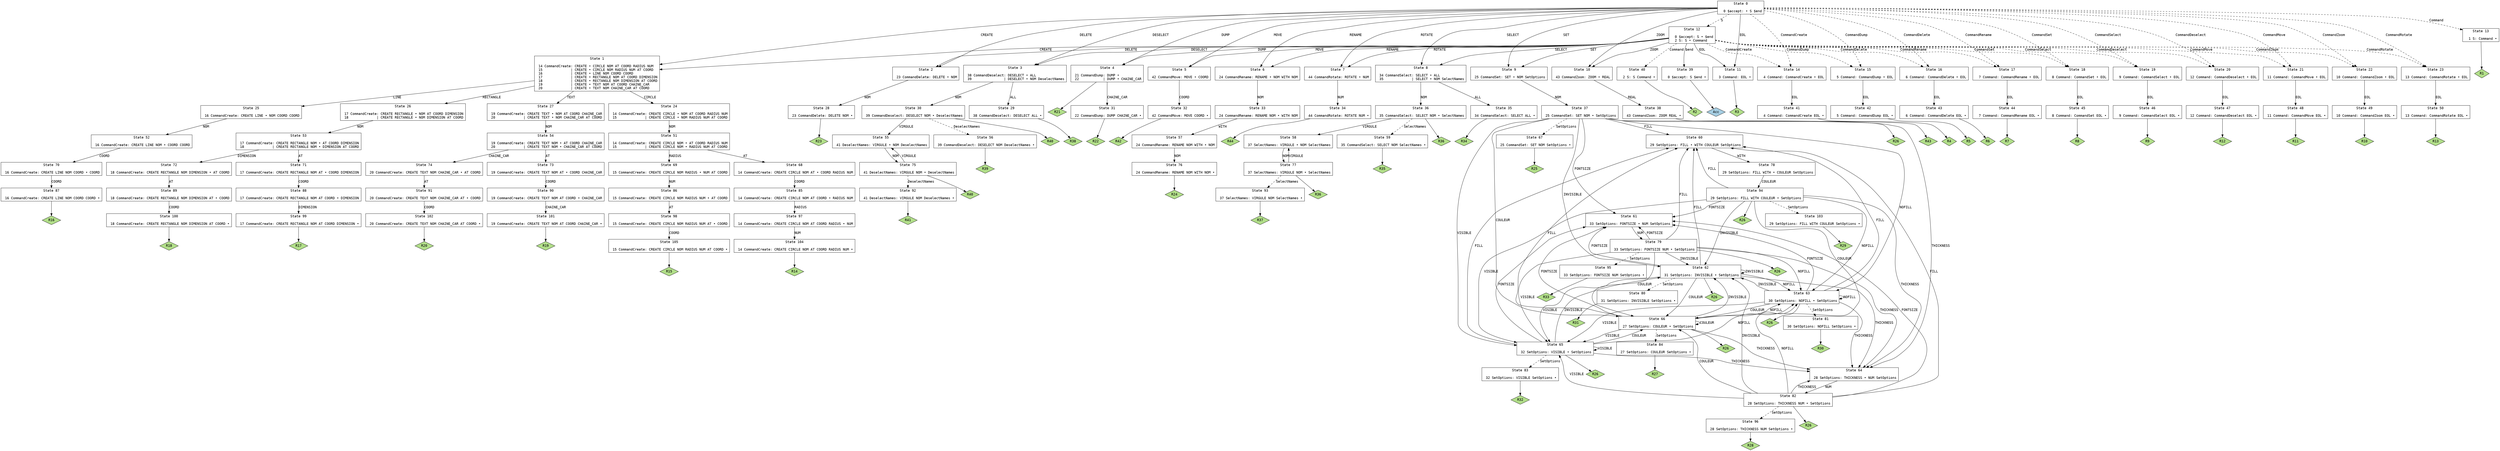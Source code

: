 // Generated by GNU Bison 3.7.5.
// Report bugs to <bug-bison@gnu.org>.
// Home page: <https://www.gnu.org/software/bison/>.

digraph "analyseur.y"
{
  node [fontname = courier, shape = box, colorscheme = paired6]
  edge [fontname = courier]

  0 [label="State 0\n\l  0 $accept: • S $end\l"]
  0 -> 1 [style=solid label="CREATE"]
  0 -> 2 [style=solid label="DELETE"]
  0 -> 3 [style=solid label="DESELECT"]
  0 -> 4 [style=solid label="DUMP"]
  0 -> 5 [style=solid label="MOVE"]
  0 -> 6 [style=solid label="RENAME"]
  0 -> 7 [style=solid label="ROTATE"]
  0 -> 8 [style=solid label="SELECT"]
  0 -> 9 [style=solid label="SET"]
  0 -> 10 [style=solid label="ZOOM"]
  0 -> 11 [style=solid label="EOL"]
  0 -> 12 [style=dashed label="S"]
  0 -> 13 [style=dashed label="Command"]
  0 -> 14 [style=dashed label="CommandCreate"]
  0 -> 15 [style=dashed label="CommandDump"]
  0 -> 16 [style=dashed label="CommandDelete"]
  0 -> 17 [style=dashed label="CommandRename"]
  0 -> 18 [style=dashed label="CommandSet"]
  0 -> 19 [style=dashed label="CommandSelect"]
  0 -> 20 [style=dashed label="CommandDeselect"]
  0 -> 21 [style=dashed label="CommandMove"]
  0 -> 22 [style=dashed label="CommandZoom"]
  0 -> 23 [style=dashed label="CommandRotate"]
  1 [label="State 1\n\l 14 CommandCreate: CREATE • CIRCLE NOM AT COORD RADIUS NUM\l 15              | CREATE • CIRCLE NOM RADIUS NUM AT COORD\l 16              | CREATE • LINE NOM COORD COORD\l 17              | CREATE • RECTANGLE NOM AT COORD DIMENSION\l 18              | CREATE • RECTANGLE NOM DIMENSION AT COORD\l 19              | CREATE • TEXT NOM AT COORD CHAINE_CAR\l 20              | CREATE • TEXT NOM CHAINE_CAR AT COORD\l"]
  1 -> 24 [style=solid label="CIRCLE"]
  1 -> 25 [style=solid label="LINE"]
  1 -> 26 [style=solid label="RECTANGLE"]
  1 -> 27 [style=solid label="TEXT"]
  2 [label="State 2\n\l 23 CommandDelete: DELETE • NOM\l"]
  2 -> 28 [style=solid label="NOM"]
  3 [label="State 3\n\l 38 CommandDeselect: DESELECT • ALL\l 39                | DESELECT • NOM DeselectNames\l"]
  3 -> 29 [style=solid label="ALL"]
  3 -> 30 [style=solid label="NOM"]
  4 [label="State 4\n\l 21 CommandDump: DUMP •\l 22            | DUMP • CHAINE_CAR\l"]
  4 -> 31 [style=solid label="CHAINE_CAR"]
  4 -> "4R21" [style=solid]
 "4R21" [label="R21", fillcolor=3, shape=diamond, style=filled]
  5 [label="State 5\n\l 42 CommandMove: MOVE • COORD\l"]
  5 -> 32 [style=solid label="COORD"]
  6 [label="State 6\n\l 24 CommandRename: RENAME • NOM WITH NOM\l"]
  6 -> 33 [style=solid label="NOM"]
  7 [label="State 7\n\l 44 CommandRotate: ROTATE • NUM\l"]
  7 -> 34 [style=solid label="NUM"]
  8 [label="State 8\n\l 34 CommandSelect: SELECT • ALL\l 35              | SELECT • NOM SelectNames\l"]
  8 -> 35 [style=solid label="ALL"]
  8 -> 36 [style=solid label="NOM"]
  9 [label="State 9\n\l 25 CommandSet: SET • NOM SetOptions\l"]
  9 -> 37 [style=solid label="NOM"]
  10 [label="State 10\n\l 43 CommandZoom: ZOOM • REAL\l"]
  10 -> 38 [style=solid label="REAL"]
  11 [label="State 11\n\l  3 Command: EOL •\l"]
  11 -> "11R3" [style=solid]
 "11R3" [label="R3", fillcolor=3, shape=diamond, style=filled]
  12 [label="State 12\n\l  0 $accept: S • $end\l  2 S: S • Command\l"]
  12 -> 39 [style=solid label="$end"]
  12 -> 1 [style=solid label="CREATE"]
  12 -> 2 [style=solid label="DELETE"]
  12 -> 3 [style=solid label="DESELECT"]
  12 -> 4 [style=solid label="DUMP"]
  12 -> 5 [style=solid label="MOVE"]
  12 -> 6 [style=solid label="RENAME"]
  12 -> 7 [style=solid label="ROTATE"]
  12 -> 8 [style=solid label="SELECT"]
  12 -> 9 [style=solid label="SET"]
  12 -> 10 [style=solid label="ZOOM"]
  12 -> 11 [style=solid label="EOL"]
  12 -> 40 [style=dashed label="Command"]
  12 -> 14 [style=dashed label="CommandCreate"]
  12 -> 15 [style=dashed label="CommandDump"]
  12 -> 16 [style=dashed label="CommandDelete"]
  12 -> 17 [style=dashed label="CommandRename"]
  12 -> 18 [style=dashed label="CommandSet"]
  12 -> 19 [style=dashed label="CommandSelect"]
  12 -> 20 [style=dashed label="CommandDeselect"]
  12 -> 21 [style=dashed label="CommandMove"]
  12 -> 22 [style=dashed label="CommandZoom"]
  12 -> 23 [style=dashed label="CommandRotate"]
  13 [label="State 13\n\l  1 S: Command •\l"]
  13 -> "13R1" [style=solid]
 "13R1" [label="R1", fillcolor=3, shape=diamond, style=filled]
  14 [label="State 14\n\l  4 Command: CommandCreate • EOL\l"]
  14 -> 41 [style=solid label="EOL"]
  15 [label="State 15\n\l  5 Command: CommandDump • EOL\l"]
  15 -> 42 [style=solid label="EOL"]
  16 [label="State 16\n\l  6 Command: CommandDelete • EOL\l"]
  16 -> 43 [style=solid label="EOL"]
  17 [label="State 17\n\l  7 Command: CommandRename • EOL\l"]
  17 -> 44 [style=solid label="EOL"]
  18 [label="State 18\n\l  8 Command: CommandSet • EOL\l"]
  18 -> 45 [style=solid label="EOL"]
  19 [label="State 19\n\l  9 Command: CommandSelect • EOL\l"]
  19 -> 46 [style=solid label="EOL"]
  20 [label="State 20\n\l 12 Command: CommandDeselect • EOL\l"]
  20 -> 47 [style=solid label="EOL"]
  21 [label="State 21\n\l 11 Command: CommandMove • EOL\l"]
  21 -> 48 [style=solid label="EOL"]
  22 [label="State 22\n\l 10 Command: CommandZoom • EOL\l"]
  22 -> 49 [style=solid label="EOL"]
  23 [label="State 23\n\l 13 Command: CommandRotate • EOL\l"]
  23 -> 50 [style=solid label="EOL"]
  24 [label="State 24\n\l 14 CommandCreate: CREATE CIRCLE • NOM AT COORD RADIUS NUM\l 15              | CREATE CIRCLE • NOM RADIUS NUM AT COORD\l"]
  24 -> 51 [style=solid label="NOM"]
  25 [label="State 25\n\l 16 CommandCreate: CREATE LINE • NOM COORD COORD\l"]
  25 -> 52 [style=solid label="NOM"]
  26 [label="State 26\n\l 17 CommandCreate: CREATE RECTANGLE • NOM AT COORD DIMENSION\l 18              | CREATE RECTANGLE • NOM DIMENSION AT COORD\l"]
  26 -> 53 [style=solid label="NOM"]
  27 [label="State 27\n\l 19 CommandCreate: CREATE TEXT • NOM AT COORD CHAINE_CAR\l 20              | CREATE TEXT • NOM CHAINE_CAR AT COORD\l"]
  27 -> 54 [style=solid label="NOM"]
  28 [label="State 28\n\l 23 CommandDelete: DELETE NOM •\l"]
  28 -> "28R23" [style=solid]
 "28R23" [label="R23", fillcolor=3, shape=diamond, style=filled]
  29 [label="State 29\n\l 38 CommandDeselect: DESELECT ALL •\l"]
  29 -> "29R38" [style=solid]
 "29R38" [label="R38", fillcolor=3, shape=diamond, style=filled]
  30 [label="State 30\n\l 39 CommandDeselect: DESELECT NOM • DeselectNames\l"]
  30 -> 55 [style=solid label="VIRGULE"]
  30 -> 56 [style=dashed label="DeselectNames"]
  30 -> "30R40" [style=solid]
 "30R40" [label="R40", fillcolor=3, shape=diamond, style=filled]
  31 [label="State 31\n\l 22 CommandDump: DUMP CHAINE_CAR •\l"]
  31 -> "31R22" [style=solid]
 "31R22" [label="R22", fillcolor=3, shape=diamond, style=filled]
  32 [label="State 32\n\l 42 CommandMove: MOVE COORD •\l"]
  32 -> "32R42" [style=solid]
 "32R42" [label="R42", fillcolor=3, shape=diamond, style=filled]
  33 [label="State 33\n\l 24 CommandRename: RENAME NOM • WITH NOM\l"]
  33 -> 57 [style=solid label="WITH"]
  34 [label="State 34\n\l 44 CommandRotate: ROTATE NUM •\l"]
  34 -> "34R44" [style=solid]
 "34R44" [label="R44", fillcolor=3, shape=diamond, style=filled]
  35 [label="State 35\n\l 34 CommandSelect: SELECT ALL •\l"]
  35 -> "35R34" [style=solid]
 "35R34" [label="R34", fillcolor=3, shape=diamond, style=filled]
  36 [label="State 36\n\l 35 CommandSelect: SELECT NOM • SelectNames\l"]
  36 -> 58 [style=solid label="VIRGULE"]
  36 -> 59 [style=dashed label="SelectNames"]
  36 -> "36R36" [style=solid]
 "36R36" [label="R36", fillcolor=3, shape=diamond, style=filled]
  37 [label="State 37\n\l 25 CommandSet: SET NOM • SetOptions\l"]
  37 -> 60 [style=solid label="FILL"]
  37 -> 61 [style=solid label="FONTSIZE"]
  37 -> 62 [style=solid label="INVISIBLE"]
  37 -> 63 [style=solid label="NOFILL"]
  37 -> 64 [style=solid label="THICKNESS"]
  37 -> 65 [style=solid label="VISIBLE"]
  37 -> 66 [style=solid label="COULEUR"]
  37 -> 67 [style=dashed label="SetOptions"]
  37 -> "37R26" [style=solid]
 "37R26" [label="R26", fillcolor=3, shape=diamond, style=filled]
  38 [label="State 38\n\l 43 CommandZoom: ZOOM REAL •\l"]
  38 -> "38R43" [style=solid]
 "38R43" [label="R43", fillcolor=3, shape=diamond, style=filled]
  39 [label="State 39\n\l  0 $accept: S $end •\l"]
  39 -> "39R0" [style=solid]
 "39R0" [label="Acc", fillcolor=1, shape=diamond, style=filled]
  40 [label="State 40\n\l  2 S: S Command •\l"]
  40 -> "40R2" [style=solid]
 "40R2" [label="R2", fillcolor=3, shape=diamond, style=filled]
  41 [label="State 41\n\l  4 Command: CommandCreate EOL •\l"]
  41 -> "41R4" [style=solid]
 "41R4" [label="R4", fillcolor=3, shape=diamond, style=filled]
  42 [label="State 42\n\l  5 Command: CommandDump EOL •\l"]
  42 -> "42R5" [style=solid]
 "42R5" [label="R5", fillcolor=3, shape=diamond, style=filled]
  43 [label="State 43\n\l  6 Command: CommandDelete EOL •\l"]
  43 -> "43R6" [style=solid]
 "43R6" [label="R6", fillcolor=3, shape=diamond, style=filled]
  44 [label="State 44\n\l  7 Command: CommandRename EOL •\l"]
  44 -> "44R7" [style=solid]
 "44R7" [label="R7", fillcolor=3, shape=diamond, style=filled]
  45 [label="State 45\n\l  8 Command: CommandSet EOL •\l"]
  45 -> "45R8" [style=solid]
 "45R8" [label="R8", fillcolor=3, shape=diamond, style=filled]
  46 [label="State 46\n\l  9 Command: CommandSelect EOL •\l"]
  46 -> "46R9" [style=solid]
 "46R9" [label="R9", fillcolor=3, shape=diamond, style=filled]
  47 [label="State 47\n\l 12 Command: CommandDeselect EOL •\l"]
  47 -> "47R12" [style=solid]
 "47R12" [label="R12", fillcolor=3, shape=diamond, style=filled]
  48 [label="State 48\n\l 11 Command: CommandMove EOL •\l"]
  48 -> "48R11" [style=solid]
 "48R11" [label="R11", fillcolor=3, shape=diamond, style=filled]
  49 [label="State 49\n\l 10 Command: CommandZoom EOL •\l"]
  49 -> "49R10" [style=solid]
 "49R10" [label="R10", fillcolor=3, shape=diamond, style=filled]
  50 [label="State 50\n\l 13 Command: CommandRotate EOL •\l"]
  50 -> "50R13" [style=solid]
 "50R13" [label="R13", fillcolor=3, shape=diamond, style=filled]
  51 [label="State 51\n\l 14 CommandCreate: CREATE CIRCLE NOM • AT COORD RADIUS NUM\l 15              | CREATE CIRCLE NOM • RADIUS NUM AT COORD\l"]
  51 -> 68 [style=solid label="AT"]
  51 -> 69 [style=solid label="RADIUS"]
  52 [label="State 52\n\l 16 CommandCreate: CREATE LINE NOM • COORD COORD\l"]
  52 -> 70 [style=solid label="COORD"]
  53 [label="State 53\n\l 17 CommandCreate: CREATE RECTANGLE NOM • AT COORD DIMENSION\l 18              | CREATE RECTANGLE NOM • DIMENSION AT COORD\l"]
  53 -> 71 [style=solid label="AT"]
  53 -> 72 [style=solid label="DIMENSION"]
  54 [label="State 54\n\l 19 CommandCreate: CREATE TEXT NOM • AT COORD CHAINE_CAR\l 20              | CREATE TEXT NOM • CHAINE_CAR AT COORD\l"]
  54 -> 73 [style=solid label="AT"]
  54 -> 74 [style=solid label="CHAINE_CAR"]
  55 [label="State 55\n\l 41 DeselectNames: VIRGULE • NOM DeselectNames\l"]
  55 -> 75 [style=solid label="NOM"]
  56 [label="State 56\n\l 39 CommandDeselect: DESELECT NOM DeselectNames •\l"]
  56 -> "56R39" [style=solid]
 "56R39" [label="R39", fillcolor=3, shape=diamond, style=filled]
  57 [label="State 57\n\l 24 CommandRename: RENAME NOM WITH • NOM\l"]
  57 -> 76 [style=solid label="NOM"]
  58 [label="State 58\n\l 37 SelectNames: VIRGULE • NOM SelectNames\l"]
  58 -> 77 [style=solid label="NOM"]
  59 [label="State 59\n\l 35 CommandSelect: SELECT NOM SelectNames •\l"]
  59 -> "59R35" [style=solid]
 "59R35" [label="R35", fillcolor=3, shape=diamond, style=filled]
  60 [label="State 60\n\l 29 SetOptions: FILL • WITH COULEUR SetOptions\l"]
  60 -> 78 [style=solid label="WITH"]
  61 [label="State 61\n\l 33 SetOptions: FONTSIZE • NUM SetOptions\l"]
  61 -> 79 [style=solid label="NUM"]
  62 [label="State 62\n\l 31 SetOptions: INVISIBLE • SetOptions\l"]
  62 -> 60 [style=solid label="FILL"]
  62 -> 61 [style=solid label="FONTSIZE"]
  62 -> 62 [style=solid label="INVISIBLE"]
  62 -> 63 [style=solid label="NOFILL"]
  62 -> 64 [style=solid label="THICKNESS"]
  62 -> 65 [style=solid label="VISIBLE"]
  62 -> 66 [style=solid label="COULEUR"]
  62 -> 80 [style=dashed label="SetOptions"]
  62 -> "62R26" [style=solid]
 "62R26" [label="R26", fillcolor=3, shape=diamond, style=filled]
  63 [label="State 63\n\l 30 SetOptions: NOFILL • SetOptions\l"]
  63 -> 60 [style=solid label="FILL"]
  63 -> 61 [style=solid label="FONTSIZE"]
  63 -> 62 [style=solid label="INVISIBLE"]
  63 -> 63 [style=solid label="NOFILL"]
  63 -> 64 [style=solid label="THICKNESS"]
  63 -> 65 [style=solid label="VISIBLE"]
  63 -> 66 [style=solid label="COULEUR"]
  63 -> 81 [style=dashed label="SetOptions"]
  63 -> "63R26" [style=solid]
 "63R26" [label="R26", fillcolor=3, shape=diamond, style=filled]
  64 [label="State 64\n\l 28 SetOptions: THICKNESS • NUM SetOptions\l"]
  64 -> 82 [style=solid label="NUM"]
  65 [label="State 65\n\l 32 SetOptions: VISIBLE • SetOptions\l"]
  65 -> 60 [style=solid label="FILL"]
  65 -> 61 [style=solid label="FONTSIZE"]
  65 -> 62 [style=solid label="INVISIBLE"]
  65 -> 63 [style=solid label="NOFILL"]
  65 -> 64 [style=solid label="THICKNESS"]
  65 -> 65 [style=solid label="VISIBLE"]
  65 -> 66 [style=solid label="COULEUR"]
  65 -> 83 [style=dashed label="SetOptions"]
  65 -> "65R26" [style=solid]
 "65R26" [label="R26", fillcolor=3, shape=diamond, style=filled]
  66 [label="State 66\n\l 27 SetOptions: COULEUR • SetOptions\l"]
  66 -> 60 [style=solid label="FILL"]
  66 -> 61 [style=solid label="FONTSIZE"]
  66 -> 62 [style=solid label="INVISIBLE"]
  66 -> 63 [style=solid label="NOFILL"]
  66 -> 64 [style=solid label="THICKNESS"]
  66 -> 65 [style=solid label="VISIBLE"]
  66 -> 66 [style=solid label="COULEUR"]
  66 -> 84 [style=dashed label="SetOptions"]
  66 -> "66R26" [style=solid]
 "66R26" [label="R26", fillcolor=3, shape=diamond, style=filled]
  67 [label="State 67\n\l 25 CommandSet: SET NOM SetOptions •\l"]
  67 -> "67R25" [style=solid]
 "67R25" [label="R25", fillcolor=3, shape=diamond, style=filled]
  68 [label="State 68\n\l 14 CommandCreate: CREATE CIRCLE NOM AT • COORD RADIUS NUM\l"]
  68 -> 85 [style=solid label="COORD"]
  69 [label="State 69\n\l 15 CommandCreate: CREATE CIRCLE NOM RADIUS • NUM AT COORD\l"]
  69 -> 86 [style=solid label="NUM"]
  70 [label="State 70\n\l 16 CommandCreate: CREATE LINE NOM COORD • COORD\l"]
  70 -> 87 [style=solid label="COORD"]
  71 [label="State 71\n\l 17 CommandCreate: CREATE RECTANGLE NOM AT • COORD DIMENSION\l"]
  71 -> 88 [style=solid label="COORD"]
  72 [label="State 72\n\l 18 CommandCreate: CREATE RECTANGLE NOM DIMENSION • AT COORD\l"]
  72 -> 89 [style=solid label="AT"]
  73 [label="State 73\n\l 19 CommandCreate: CREATE TEXT NOM AT • COORD CHAINE_CAR\l"]
  73 -> 90 [style=solid label="COORD"]
  74 [label="State 74\n\l 20 CommandCreate: CREATE TEXT NOM CHAINE_CAR • AT COORD\l"]
  74 -> 91 [style=solid label="AT"]
  75 [label="State 75\n\l 41 DeselectNames: VIRGULE NOM • DeselectNames\l"]
  75 -> 55 [style=solid label="VIRGULE"]
  75 -> 92 [style=dashed label="DeselectNames"]
  75 -> "75R40" [style=solid]
 "75R40" [label="R40", fillcolor=3, shape=diamond, style=filled]
  76 [label="State 76\n\l 24 CommandRename: RENAME NOM WITH NOM •\l"]
  76 -> "76R24" [style=solid]
 "76R24" [label="R24", fillcolor=3, shape=diamond, style=filled]
  77 [label="State 77\n\l 37 SelectNames: VIRGULE NOM • SelectNames\l"]
  77 -> 58 [style=solid label="VIRGULE"]
  77 -> 93 [style=dashed label="SelectNames"]
  77 -> "77R36" [style=solid]
 "77R36" [label="R36", fillcolor=3, shape=diamond, style=filled]
  78 [label="State 78\n\l 29 SetOptions: FILL WITH • COULEUR SetOptions\l"]
  78 -> 94 [style=solid label="COULEUR"]
  79 [label="State 79\n\l 33 SetOptions: FONTSIZE NUM • SetOptions\l"]
  79 -> 60 [style=solid label="FILL"]
  79 -> 61 [style=solid label="FONTSIZE"]
  79 -> 62 [style=solid label="INVISIBLE"]
  79 -> 63 [style=solid label="NOFILL"]
  79 -> 64 [style=solid label="THICKNESS"]
  79 -> 65 [style=solid label="VISIBLE"]
  79 -> 66 [style=solid label="COULEUR"]
  79 -> 95 [style=dashed label="SetOptions"]
  79 -> "79R26" [style=solid]
 "79R26" [label="R26", fillcolor=3, shape=diamond, style=filled]
  80 [label="State 80\n\l 31 SetOptions: INVISIBLE SetOptions •\l"]
  80 -> "80R31" [style=solid]
 "80R31" [label="R31", fillcolor=3, shape=diamond, style=filled]
  81 [label="State 81\n\l 30 SetOptions: NOFILL SetOptions •\l"]
  81 -> "81R30" [style=solid]
 "81R30" [label="R30", fillcolor=3, shape=diamond, style=filled]
  82 [label="State 82\n\l 28 SetOptions: THICKNESS NUM • SetOptions\l"]
  82 -> 60 [style=solid label="FILL"]
  82 -> 61 [style=solid label="FONTSIZE"]
  82 -> 62 [style=solid label="INVISIBLE"]
  82 -> 63 [style=solid label="NOFILL"]
  82 -> 64 [style=solid label="THICKNESS"]
  82 -> 65 [style=solid label="VISIBLE"]
  82 -> 66 [style=solid label="COULEUR"]
  82 -> 96 [style=dashed label="SetOptions"]
  82 -> "82R26" [style=solid]
 "82R26" [label="R26", fillcolor=3, shape=diamond, style=filled]
  83 [label="State 83\n\l 32 SetOptions: VISIBLE SetOptions •\l"]
  83 -> "83R32" [style=solid]
 "83R32" [label="R32", fillcolor=3, shape=diamond, style=filled]
  84 [label="State 84\n\l 27 SetOptions: COULEUR SetOptions •\l"]
  84 -> "84R27" [style=solid]
 "84R27" [label="R27", fillcolor=3, shape=diamond, style=filled]
  85 [label="State 85\n\l 14 CommandCreate: CREATE CIRCLE NOM AT COORD • RADIUS NUM\l"]
  85 -> 97 [style=solid label="RADIUS"]
  86 [label="State 86\n\l 15 CommandCreate: CREATE CIRCLE NOM RADIUS NUM • AT COORD\l"]
  86 -> 98 [style=solid label="AT"]
  87 [label="State 87\n\l 16 CommandCreate: CREATE LINE NOM COORD COORD •\l"]
  87 -> "87R16" [style=solid]
 "87R16" [label="R16", fillcolor=3, shape=diamond, style=filled]
  88 [label="State 88\n\l 17 CommandCreate: CREATE RECTANGLE NOM AT COORD • DIMENSION\l"]
  88 -> 99 [style=solid label="DIMENSION"]
  89 [label="State 89\n\l 18 CommandCreate: CREATE RECTANGLE NOM DIMENSION AT • COORD\l"]
  89 -> 100 [style=solid label="COORD"]
  90 [label="State 90\n\l 19 CommandCreate: CREATE TEXT NOM AT COORD • CHAINE_CAR\l"]
  90 -> 101 [style=solid label="CHAINE_CAR"]
  91 [label="State 91\n\l 20 CommandCreate: CREATE TEXT NOM CHAINE_CAR AT • COORD\l"]
  91 -> 102 [style=solid label="COORD"]
  92 [label="State 92\n\l 41 DeselectNames: VIRGULE NOM DeselectNames •\l"]
  92 -> "92R41" [style=solid]
 "92R41" [label="R41", fillcolor=3, shape=diamond, style=filled]
  93 [label="State 93\n\l 37 SelectNames: VIRGULE NOM SelectNames •\l"]
  93 -> "93R37" [style=solid]
 "93R37" [label="R37", fillcolor=3, shape=diamond, style=filled]
  94 [label="State 94\n\l 29 SetOptions: FILL WITH COULEUR • SetOptions\l"]
  94 -> 60 [style=solid label="FILL"]
  94 -> 61 [style=solid label="FONTSIZE"]
  94 -> 62 [style=solid label="INVISIBLE"]
  94 -> 63 [style=solid label="NOFILL"]
  94 -> 64 [style=solid label="THICKNESS"]
  94 -> 65 [style=solid label="VISIBLE"]
  94 -> 66 [style=solid label="COULEUR"]
  94 -> 103 [style=dashed label="SetOptions"]
  94 -> "94R26" [style=solid]
 "94R26" [label="R26", fillcolor=3, shape=diamond, style=filled]
  95 [label="State 95\n\l 33 SetOptions: FONTSIZE NUM SetOptions •\l"]
  95 -> "95R33" [style=solid]
 "95R33" [label="R33", fillcolor=3, shape=diamond, style=filled]
  96 [label="State 96\n\l 28 SetOptions: THICKNESS NUM SetOptions •\l"]
  96 -> "96R28" [style=solid]
 "96R28" [label="R28", fillcolor=3, shape=diamond, style=filled]
  97 [label="State 97\n\l 14 CommandCreate: CREATE CIRCLE NOM AT COORD RADIUS • NUM\l"]
  97 -> 104 [style=solid label="NUM"]
  98 [label="State 98\n\l 15 CommandCreate: CREATE CIRCLE NOM RADIUS NUM AT • COORD\l"]
  98 -> 105 [style=solid label="COORD"]
  99 [label="State 99\n\l 17 CommandCreate: CREATE RECTANGLE NOM AT COORD DIMENSION •\l"]
  99 -> "99R17" [style=solid]
 "99R17" [label="R17", fillcolor=3, shape=diamond, style=filled]
  100 [label="State 100\n\l 18 CommandCreate: CREATE RECTANGLE NOM DIMENSION AT COORD •\l"]
  100 -> "100R18" [style=solid]
 "100R18" [label="R18", fillcolor=3, shape=diamond, style=filled]
  101 [label="State 101\n\l 19 CommandCreate: CREATE TEXT NOM AT COORD CHAINE_CAR •\l"]
  101 -> "101R19" [style=solid]
 "101R19" [label="R19", fillcolor=3, shape=diamond, style=filled]
  102 [label="State 102\n\l 20 CommandCreate: CREATE TEXT NOM CHAINE_CAR AT COORD •\l"]
  102 -> "102R20" [style=solid]
 "102R20" [label="R20", fillcolor=3, shape=diamond, style=filled]
  103 [label="State 103\n\l 29 SetOptions: FILL WITH COULEUR SetOptions •\l"]
  103 -> "103R29" [style=solid]
 "103R29" [label="R29", fillcolor=3, shape=diamond, style=filled]
  104 [label="State 104\n\l 14 CommandCreate: CREATE CIRCLE NOM AT COORD RADIUS NUM •\l"]
  104 -> "104R14" [style=solid]
 "104R14" [label="R14", fillcolor=3, shape=diamond, style=filled]
  105 [label="State 105\n\l 15 CommandCreate: CREATE CIRCLE NOM RADIUS NUM AT COORD •\l"]
  105 -> "105R15" [style=solid]
 "105R15" [label="R15", fillcolor=3, shape=diamond, style=filled]
}
